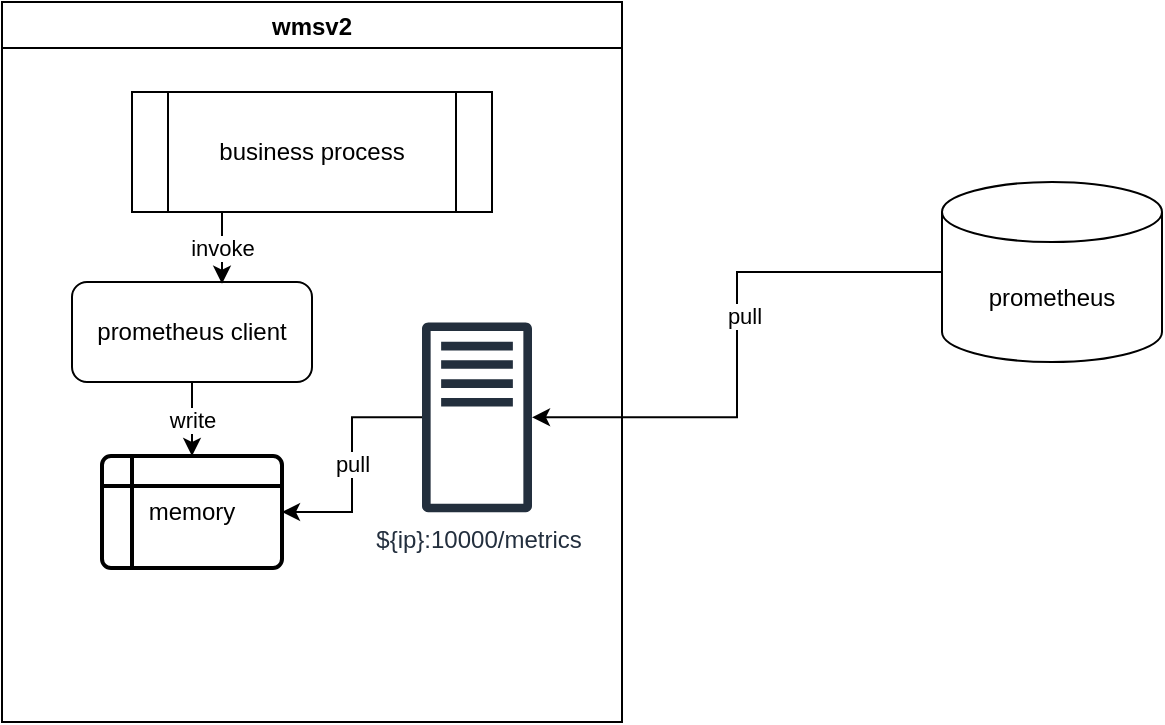 <mxfile version="18.0.6" type="github">
  <diagram id="Mse-EaMbm8qqgBgw2Oga" name="Page-1">
    <mxGraphModel dx="1426" dy="794" grid="1" gridSize="10" guides="1" tooltips="1" connect="1" arrows="1" fold="1" page="1" pageScale="1" pageWidth="1169" pageHeight="827" math="0" shadow="0">
      <root>
        <mxCell id="0" />
        <mxCell id="1" parent="0" />
        <mxCell id="zIQsstq7fWYLSC2sCHk6-12" style="edgeStyle=orthogonalEdgeStyle;rounded=0;orthogonalLoop=1;jettySize=auto;html=1;" edge="1" parent="1" source="zIQsstq7fWYLSC2sCHk6-1" target="zIQsstq7fWYLSC2sCHk6-5">
          <mxGeometry relative="1" as="geometry" />
        </mxCell>
        <mxCell id="zIQsstq7fWYLSC2sCHk6-13" value="pull" style="edgeLabel;html=1;align=center;verticalAlign=middle;resizable=0;points=[];" vertex="1" connectable="0" parent="zIQsstq7fWYLSC2sCHk6-12">
          <mxGeometry x="-0.111" y="3" relative="1" as="geometry">
            <mxPoint y="1" as="offset" />
          </mxGeometry>
        </mxCell>
        <mxCell id="zIQsstq7fWYLSC2sCHk6-1" value="prometheus" style="shape=cylinder3;whiteSpace=wrap;html=1;boundedLbl=1;backgroundOutline=1;size=15;" vertex="1" parent="1">
          <mxGeometry x="550" y="420" width="110" height="90" as="geometry" />
        </mxCell>
        <mxCell id="zIQsstq7fWYLSC2sCHk6-3" value="wmsv2" style="swimlane;" vertex="1" parent="1">
          <mxGeometry x="80" y="330" width="310" height="360" as="geometry" />
        </mxCell>
        <mxCell id="zIQsstq7fWYLSC2sCHk6-4" value="memory" style="shape=internalStorage;whiteSpace=wrap;html=1;dx=15;dy=15;rounded=1;arcSize=8;strokeWidth=2;" vertex="1" parent="zIQsstq7fWYLSC2sCHk6-3">
          <mxGeometry x="50" y="227" width="90" height="56" as="geometry" />
        </mxCell>
        <mxCell id="zIQsstq7fWYLSC2sCHk6-11" value="pull" style="edgeStyle=orthogonalEdgeStyle;rounded=0;orthogonalLoop=1;jettySize=auto;html=1;" edge="1" parent="zIQsstq7fWYLSC2sCHk6-3" source="zIQsstq7fWYLSC2sCHk6-5" target="zIQsstq7fWYLSC2sCHk6-4">
          <mxGeometry relative="1" as="geometry" />
        </mxCell>
        <mxCell id="zIQsstq7fWYLSC2sCHk6-5" value="${ip}:10000/metrics" style="sketch=0;outlineConnect=0;fontColor=#232F3E;gradientColor=none;fillColor=#232F3D;strokeColor=none;dashed=0;verticalLabelPosition=bottom;verticalAlign=top;align=center;html=1;fontSize=12;fontStyle=0;aspect=fixed;pointerEvents=1;shape=mxgraph.aws4.traditional_server;" vertex="1" parent="zIQsstq7fWYLSC2sCHk6-3">
          <mxGeometry x="210" y="160" width="55" height="95.33" as="geometry" />
        </mxCell>
        <mxCell id="zIQsstq7fWYLSC2sCHk6-9" value="write" style="edgeStyle=orthogonalEdgeStyle;rounded=0;orthogonalLoop=1;jettySize=auto;html=1;exitX=0.5;exitY=1;exitDx=0;exitDy=0;entryX=0.5;entryY=0;entryDx=0;entryDy=0;" edge="1" parent="zIQsstq7fWYLSC2sCHk6-3" source="zIQsstq7fWYLSC2sCHk6-6" target="zIQsstq7fWYLSC2sCHk6-4">
          <mxGeometry relative="1" as="geometry" />
        </mxCell>
        <mxCell id="zIQsstq7fWYLSC2sCHk6-6" value="prometheus client" style="rounded=1;whiteSpace=wrap;html=1;" vertex="1" parent="zIQsstq7fWYLSC2sCHk6-3">
          <mxGeometry x="35" y="140" width="120" height="50" as="geometry" />
        </mxCell>
        <mxCell id="zIQsstq7fWYLSC2sCHk6-8" value="invoke" style="edgeStyle=orthogonalEdgeStyle;rounded=0;orthogonalLoop=1;jettySize=auto;html=1;exitX=0.25;exitY=1;exitDx=0;exitDy=0;entryX=0.625;entryY=0.017;entryDx=0;entryDy=0;entryPerimeter=0;" edge="1" parent="zIQsstq7fWYLSC2sCHk6-3" source="zIQsstq7fWYLSC2sCHk6-7" target="zIQsstq7fWYLSC2sCHk6-6">
          <mxGeometry relative="1" as="geometry" />
        </mxCell>
        <mxCell id="zIQsstq7fWYLSC2sCHk6-7" value="business process" style="shape=process;whiteSpace=wrap;html=1;backgroundOutline=1;" vertex="1" parent="zIQsstq7fWYLSC2sCHk6-3">
          <mxGeometry x="65" y="45" width="180" height="60" as="geometry" />
        </mxCell>
      </root>
    </mxGraphModel>
  </diagram>
</mxfile>

